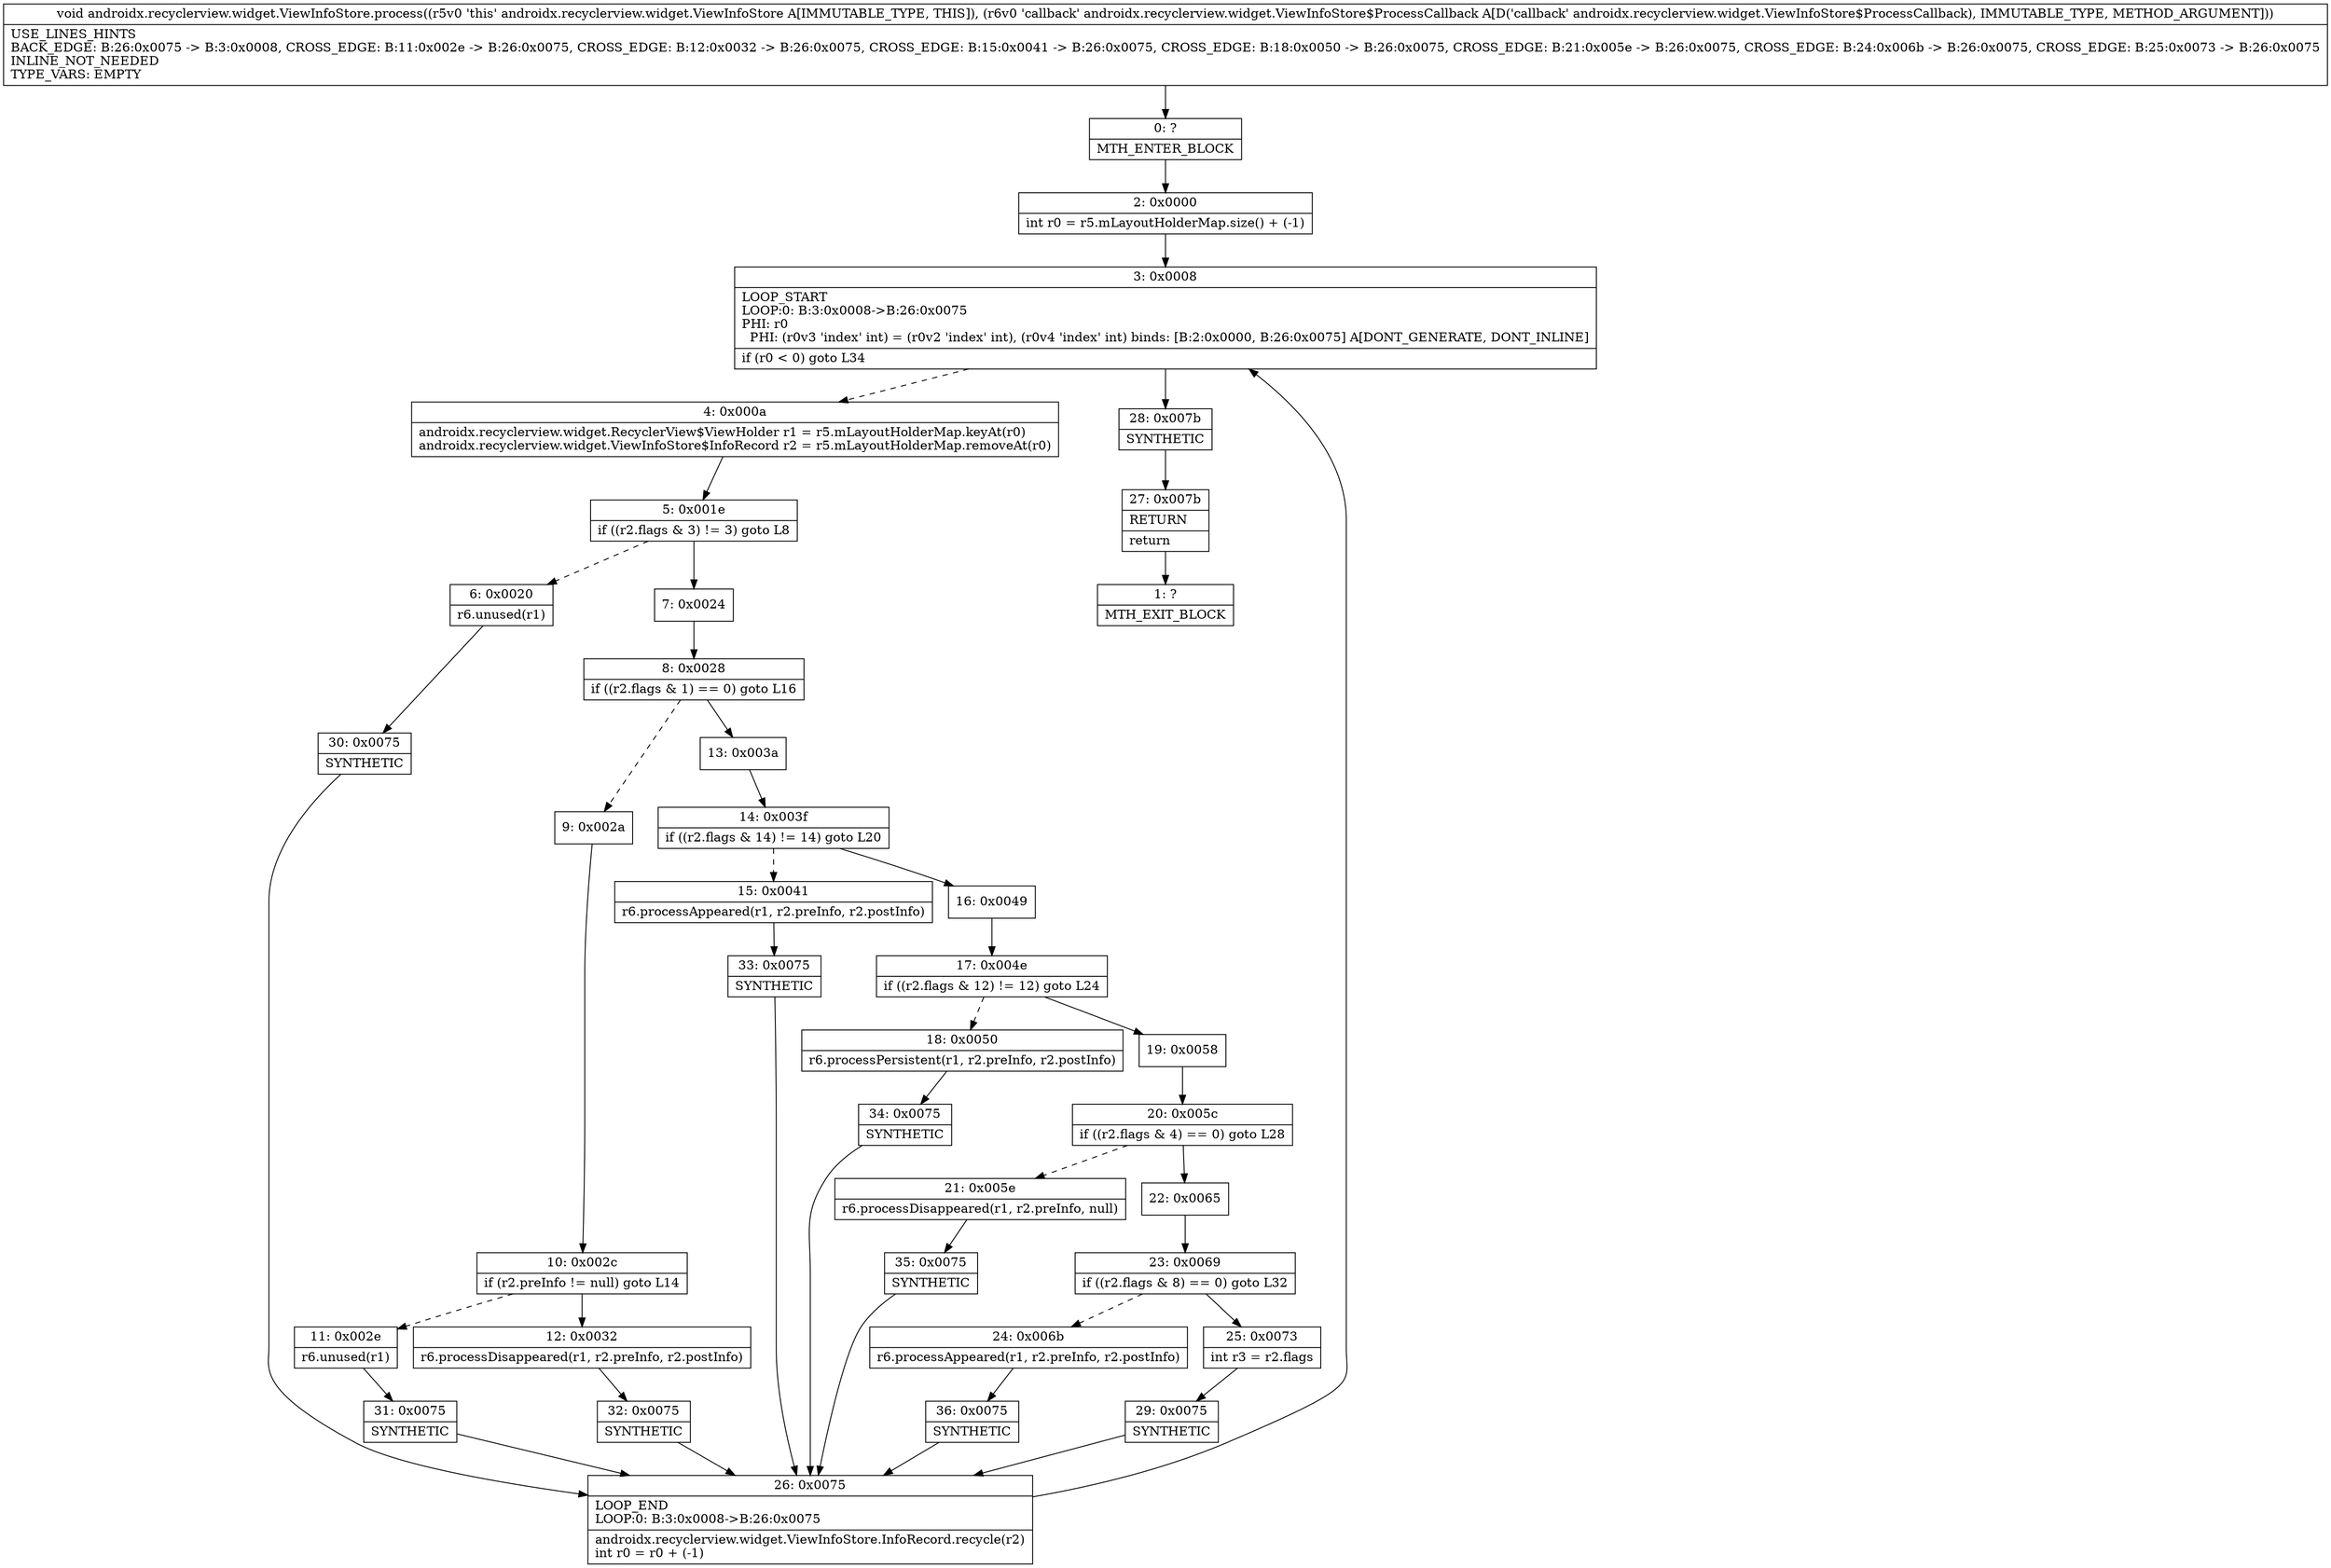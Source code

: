 digraph "CFG forandroidx.recyclerview.widget.ViewInfoStore.process(Landroidx\/recyclerview\/widget\/ViewInfoStore$ProcessCallback;)V" {
Node_0 [shape=record,label="{0\:\ ?|MTH_ENTER_BLOCK\l}"];
Node_2 [shape=record,label="{2\:\ 0x0000|int r0 = r5.mLayoutHolderMap.size() + (\-1)\l}"];
Node_3 [shape=record,label="{3\:\ 0x0008|LOOP_START\lLOOP:0: B:3:0x0008\-\>B:26:0x0075\lPHI: r0 \l  PHI: (r0v3 'index' int) = (r0v2 'index' int), (r0v4 'index' int) binds: [B:2:0x0000, B:26:0x0075] A[DONT_GENERATE, DONT_INLINE]\l|if (r0 \< 0) goto L34\l}"];
Node_4 [shape=record,label="{4\:\ 0x000a|androidx.recyclerview.widget.RecyclerView$ViewHolder r1 = r5.mLayoutHolderMap.keyAt(r0)\landroidx.recyclerview.widget.ViewInfoStore$InfoRecord r2 = r5.mLayoutHolderMap.removeAt(r0)\l}"];
Node_5 [shape=record,label="{5\:\ 0x001e|if ((r2.flags & 3) != 3) goto L8\l}"];
Node_6 [shape=record,label="{6\:\ 0x0020|r6.unused(r1)\l}"];
Node_30 [shape=record,label="{30\:\ 0x0075|SYNTHETIC\l}"];
Node_26 [shape=record,label="{26\:\ 0x0075|LOOP_END\lLOOP:0: B:3:0x0008\-\>B:26:0x0075\l|androidx.recyclerview.widget.ViewInfoStore.InfoRecord.recycle(r2)\lint r0 = r0 + (\-1)\l}"];
Node_7 [shape=record,label="{7\:\ 0x0024}"];
Node_8 [shape=record,label="{8\:\ 0x0028|if ((r2.flags & 1) == 0) goto L16\l}"];
Node_9 [shape=record,label="{9\:\ 0x002a}"];
Node_10 [shape=record,label="{10\:\ 0x002c|if (r2.preInfo != null) goto L14\l}"];
Node_11 [shape=record,label="{11\:\ 0x002e|r6.unused(r1)\l}"];
Node_31 [shape=record,label="{31\:\ 0x0075|SYNTHETIC\l}"];
Node_12 [shape=record,label="{12\:\ 0x0032|r6.processDisappeared(r1, r2.preInfo, r2.postInfo)\l}"];
Node_32 [shape=record,label="{32\:\ 0x0075|SYNTHETIC\l}"];
Node_13 [shape=record,label="{13\:\ 0x003a}"];
Node_14 [shape=record,label="{14\:\ 0x003f|if ((r2.flags & 14) != 14) goto L20\l}"];
Node_15 [shape=record,label="{15\:\ 0x0041|r6.processAppeared(r1, r2.preInfo, r2.postInfo)\l}"];
Node_33 [shape=record,label="{33\:\ 0x0075|SYNTHETIC\l}"];
Node_16 [shape=record,label="{16\:\ 0x0049}"];
Node_17 [shape=record,label="{17\:\ 0x004e|if ((r2.flags & 12) != 12) goto L24\l}"];
Node_18 [shape=record,label="{18\:\ 0x0050|r6.processPersistent(r1, r2.preInfo, r2.postInfo)\l}"];
Node_34 [shape=record,label="{34\:\ 0x0075|SYNTHETIC\l}"];
Node_19 [shape=record,label="{19\:\ 0x0058}"];
Node_20 [shape=record,label="{20\:\ 0x005c|if ((r2.flags & 4) == 0) goto L28\l}"];
Node_21 [shape=record,label="{21\:\ 0x005e|r6.processDisappeared(r1, r2.preInfo, null)\l}"];
Node_35 [shape=record,label="{35\:\ 0x0075|SYNTHETIC\l}"];
Node_22 [shape=record,label="{22\:\ 0x0065}"];
Node_23 [shape=record,label="{23\:\ 0x0069|if ((r2.flags & 8) == 0) goto L32\l}"];
Node_24 [shape=record,label="{24\:\ 0x006b|r6.processAppeared(r1, r2.preInfo, r2.postInfo)\l}"];
Node_36 [shape=record,label="{36\:\ 0x0075|SYNTHETIC\l}"];
Node_25 [shape=record,label="{25\:\ 0x0073|int r3 = r2.flags\l}"];
Node_29 [shape=record,label="{29\:\ 0x0075|SYNTHETIC\l}"];
Node_28 [shape=record,label="{28\:\ 0x007b|SYNTHETIC\l}"];
Node_27 [shape=record,label="{27\:\ 0x007b|RETURN\l|return\l}"];
Node_1 [shape=record,label="{1\:\ ?|MTH_EXIT_BLOCK\l}"];
MethodNode[shape=record,label="{void androidx.recyclerview.widget.ViewInfoStore.process((r5v0 'this' androidx.recyclerview.widget.ViewInfoStore A[IMMUTABLE_TYPE, THIS]), (r6v0 'callback' androidx.recyclerview.widget.ViewInfoStore$ProcessCallback A[D('callback' androidx.recyclerview.widget.ViewInfoStore$ProcessCallback), IMMUTABLE_TYPE, METHOD_ARGUMENT]))  | USE_LINES_HINTS\lBACK_EDGE: B:26:0x0075 \-\> B:3:0x0008, CROSS_EDGE: B:11:0x002e \-\> B:26:0x0075, CROSS_EDGE: B:12:0x0032 \-\> B:26:0x0075, CROSS_EDGE: B:15:0x0041 \-\> B:26:0x0075, CROSS_EDGE: B:18:0x0050 \-\> B:26:0x0075, CROSS_EDGE: B:21:0x005e \-\> B:26:0x0075, CROSS_EDGE: B:24:0x006b \-\> B:26:0x0075, CROSS_EDGE: B:25:0x0073 \-\> B:26:0x0075\lINLINE_NOT_NEEDED\lTYPE_VARS: EMPTY\l}"];
MethodNode -> Node_0;Node_0 -> Node_2;
Node_2 -> Node_3;
Node_3 -> Node_4[style=dashed];
Node_3 -> Node_28;
Node_4 -> Node_5;
Node_5 -> Node_6[style=dashed];
Node_5 -> Node_7;
Node_6 -> Node_30;
Node_30 -> Node_26;
Node_26 -> Node_3;
Node_7 -> Node_8;
Node_8 -> Node_9[style=dashed];
Node_8 -> Node_13;
Node_9 -> Node_10;
Node_10 -> Node_11[style=dashed];
Node_10 -> Node_12;
Node_11 -> Node_31;
Node_31 -> Node_26;
Node_12 -> Node_32;
Node_32 -> Node_26;
Node_13 -> Node_14;
Node_14 -> Node_15[style=dashed];
Node_14 -> Node_16;
Node_15 -> Node_33;
Node_33 -> Node_26;
Node_16 -> Node_17;
Node_17 -> Node_18[style=dashed];
Node_17 -> Node_19;
Node_18 -> Node_34;
Node_34 -> Node_26;
Node_19 -> Node_20;
Node_20 -> Node_21[style=dashed];
Node_20 -> Node_22;
Node_21 -> Node_35;
Node_35 -> Node_26;
Node_22 -> Node_23;
Node_23 -> Node_24[style=dashed];
Node_23 -> Node_25;
Node_24 -> Node_36;
Node_36 -> Node_26;
Node_25 -> Node_29;
Node_29 -> Node_26;
Node_28 -> Node_27;
Node_27 -> Node_1;
}

